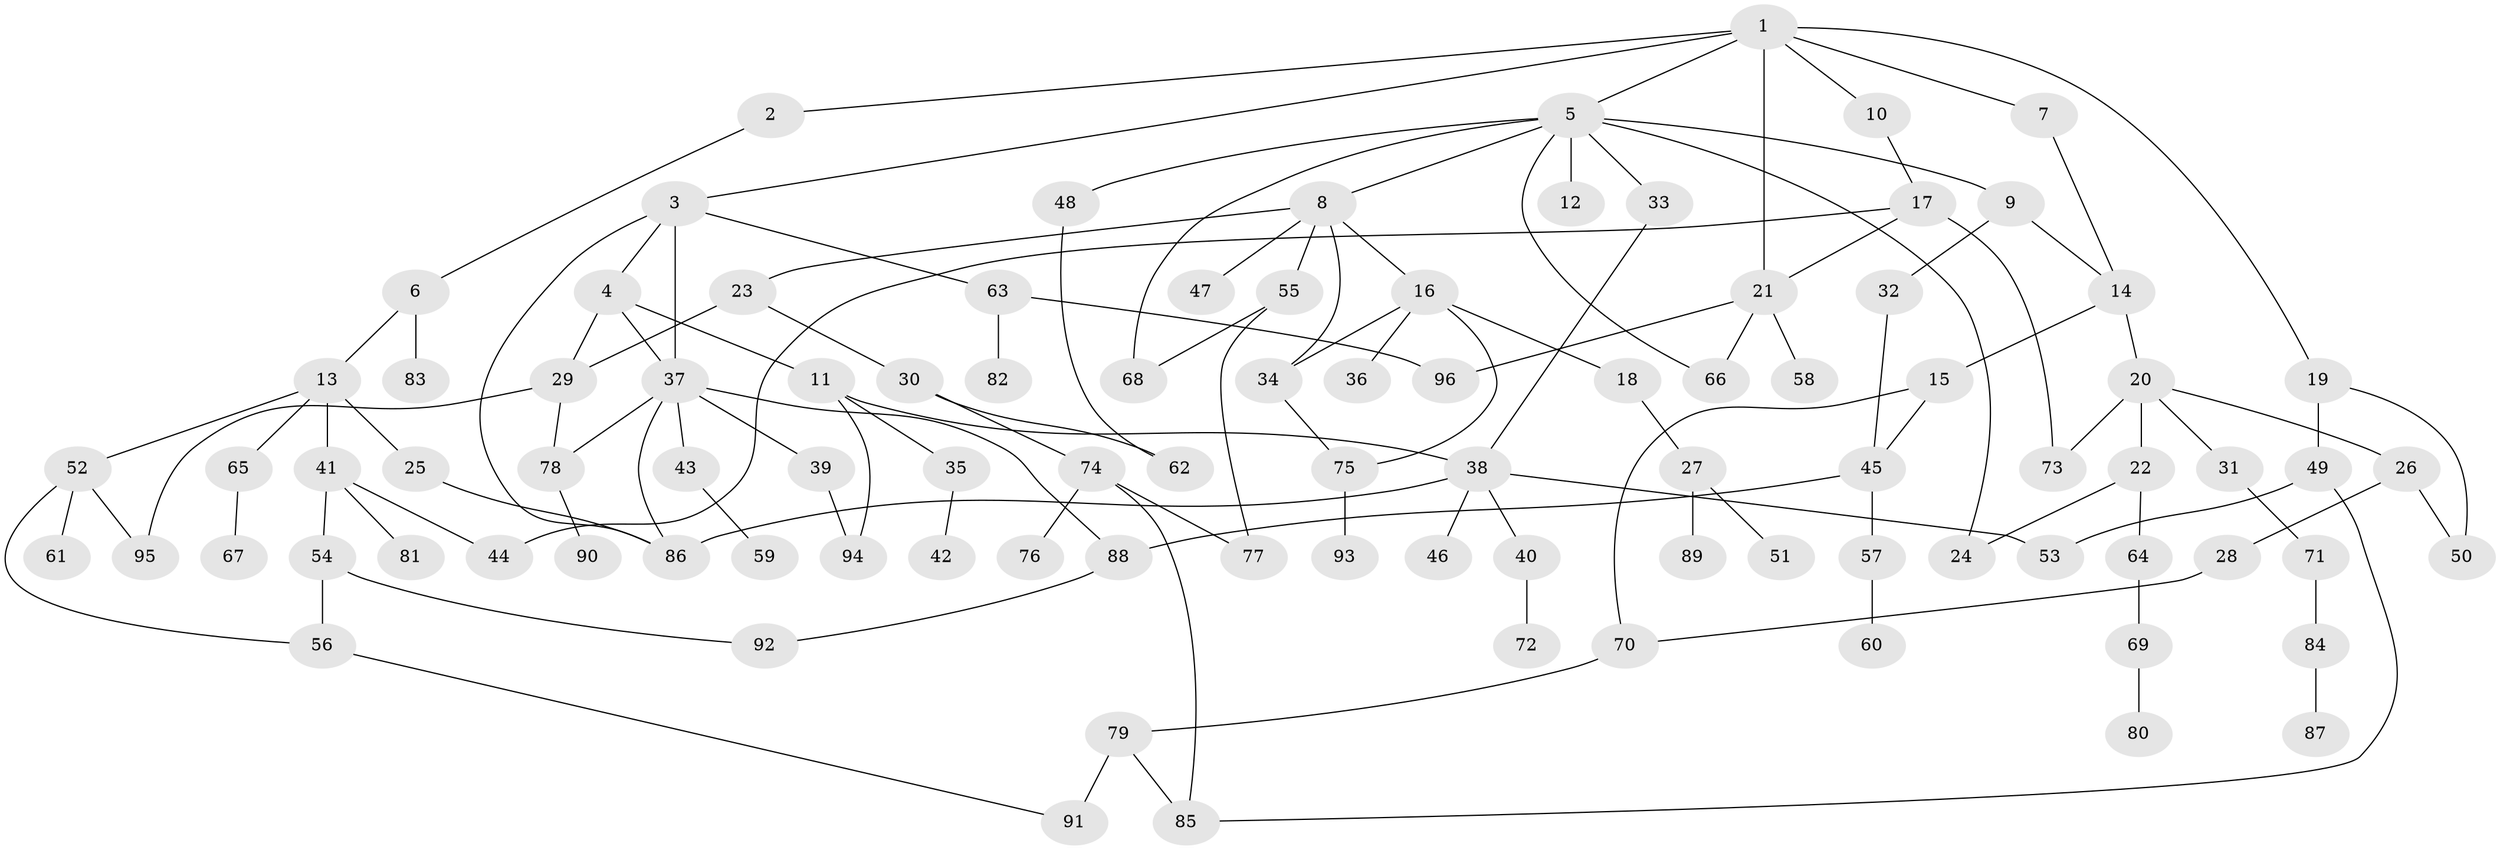 // coarse degree distribution, {12: 0.02631578947368421, 2: 0.2894736842105263, 4: 0.07894736842105263, 10: 0.02631578947368421, 3: 0.13157894736842105, 7: 0.07894736842105263, 9: 0.02631578947368421, 6: 0.05263157894736842, 1: 0.2631578947368421, 5: 0.02631578947368421}
// Generated by graph-tools (version 1.1) at 2025/16/03/04/25 18:16:50]
// undirected, 96 vertices, 126 edges
graph export_dot {
graph [start="1"]
  node [color=gray90,style=filled];
  1;
  2;
  3;
  4;
  5;
  6;
  7;
  8;
  9;
  10;
  11;
  12;
  13;
  14;
  15;
  16;
  17;
  18;
  19;
  20;
  21;
  22;
  23;
  24;
  25;
  26;
  27;
  28;
  29;
  30;
  31;
  32;
  33;
  34;
  35;
  36;
  37;
  38;
  39;
  40;
  41;
  42;
  43;
  44;
  45;
  46;
  47;
  48;
  49;
  50;
  51;
  52;
  53;
  54;
  55;
  56;
  57;
  58;
  59;
  60;
  61;
  62;
  63;
  64;
  65;
  66;
  67;
  68;
  69;
  70;
  71;
  72;
  73;
  74;
  75;
  76;
  77;
  78;
  79;
  80;
  81;
  82;
  83;
  84;
  85;
  86;
  87;
  88;
  89;
  90;
  91;
  92;
  93;
  94;
  95;
  96;
  1 -- 2;
  1 -- 3;
  1 -- 5;
  1 -- 7;
  1 -- 10;
  1 -- 19;
  1 -- 21;
  2 -- 6;
  3 -- 4;
  3 -- 63;
  3 -- 86;
  3 -- 37;
  4 -- 11;
  4 -- 37;
  4 -- 29;
  5 -- 8;
  5 -- 9;
  5 -- 12;
  5 -- 33;
  5 -- 48;
  5 -- 68;
  5 -- 24;
  5 -- 66;
  6 -- 13;
  6 -- 83;
  7 -- 14;
  8 -- 16;
  8 -- 23;
  8 -- 34;
  8 -- 47;
  8 -- 55;
  9 -- 14;
  9 -- 32;
  10 -- 17;
  11 -- 35;
  11 -- 38;
  11 -- 94;
  13 -- 25;
  13 -- 41;
  13 -- 52;
  13 -- 65;
  14 -- 15;
  14 -- 20;
  15 -- 45;
  15 -- 70;
  16 -- 18;
  16 -- 36;
  16 -- 75;
  16 -- 34;
  17 -- 21;
  17 -- 44;
  17 -- 73;
  18 -- 27;
  19 -- 49;
  19 -- 50;
  20 -- 22;
  20 -- 26;
  20 -- 31;
  20 -- 73;
  21 -- 58;
  21 -- 66;
  21 -- 96;
  22 -- 24;
  22 -- 64;
  23 -- 29;
  23 -- 30;
  25 -- 86;
  26 -- 28;
  26 -- 50;
  27 -- 51;
  27 -- 89;
  28 -- 70;
  29 -- 95;
  29 -- 78;
  30 -- 74;
  30 -- 62;
  31 -- 71;
  32 -- 45;
  33 -- 38;
  34 -- 75;
  35 -- 42;
  37 -- 39;
  37 -- 43;
  37 -- 78;
  37 -- 88;
  37 -- 86;
  38 -- 40;
  38 -- 46;
  38 -- 53;
  38 -- 86;
  39 -- 94;
  40 -- 72;
  41 -- 54;
  41 -- 81;
  41 -- 44;
  43 -- 59;
  45 -- 57;
  45 -- 88;
  48 -- 62;
  49 -- 85;
  49 -- 53;
  52 -- 56;
  52 -- 61;
  52 -- 95;
  54 -- 92;
  54 -- 56;
  55 -- 77;
  55 -- 68;
  56 -- 91;
  57 -- 60;
  63 -- 82;
  63 -- 96;
  64 -- 69;
  65 -- 67;
  69 -- 80;
  70 -- 79;
  71 -- 84;
  74 -- 76;
  74 -- 77;
  74 -- 85;
  75 -- 93;
  78 -- 90;
  79 -- 85;
  79 -- 91;
  84 -- 87;
  88 -- 92;
}
